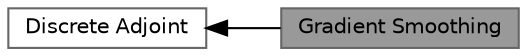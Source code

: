 digraph "Gradient Smoothing"
{
 // LATEX_PDF_SIZE
  bgcolor="transparent";
  edge [fontname=Helvetica,fontsize=10,labelfontname=Helvetica,labelfontsize=10];
  node [fontname=Helvetica,fontsize=10,shape=box,height=0.2,width=0.4];
  rankdir=LR;
  Node2 [id="Node000002",label="Discrete Adjoint",height=0.2,width=0.4,color="grey40", fillcolor="white", style="filled",URL="$group__DiscAdj.html",tooltip="Classes and functions used to solve discrete adjoint equations."];
  Node1 [id="Node000001",label="Gradient Smoothing",height=0.2,width=0.4,color="gray40", fillcolor="grey60", style="filled", fontcolor="black",tooltip="Classes and functions used to smooth gradients from the discrete adjoint method."];
  Node2->Node1 [shape=plaintext, dir="back", style="solid"];
}
